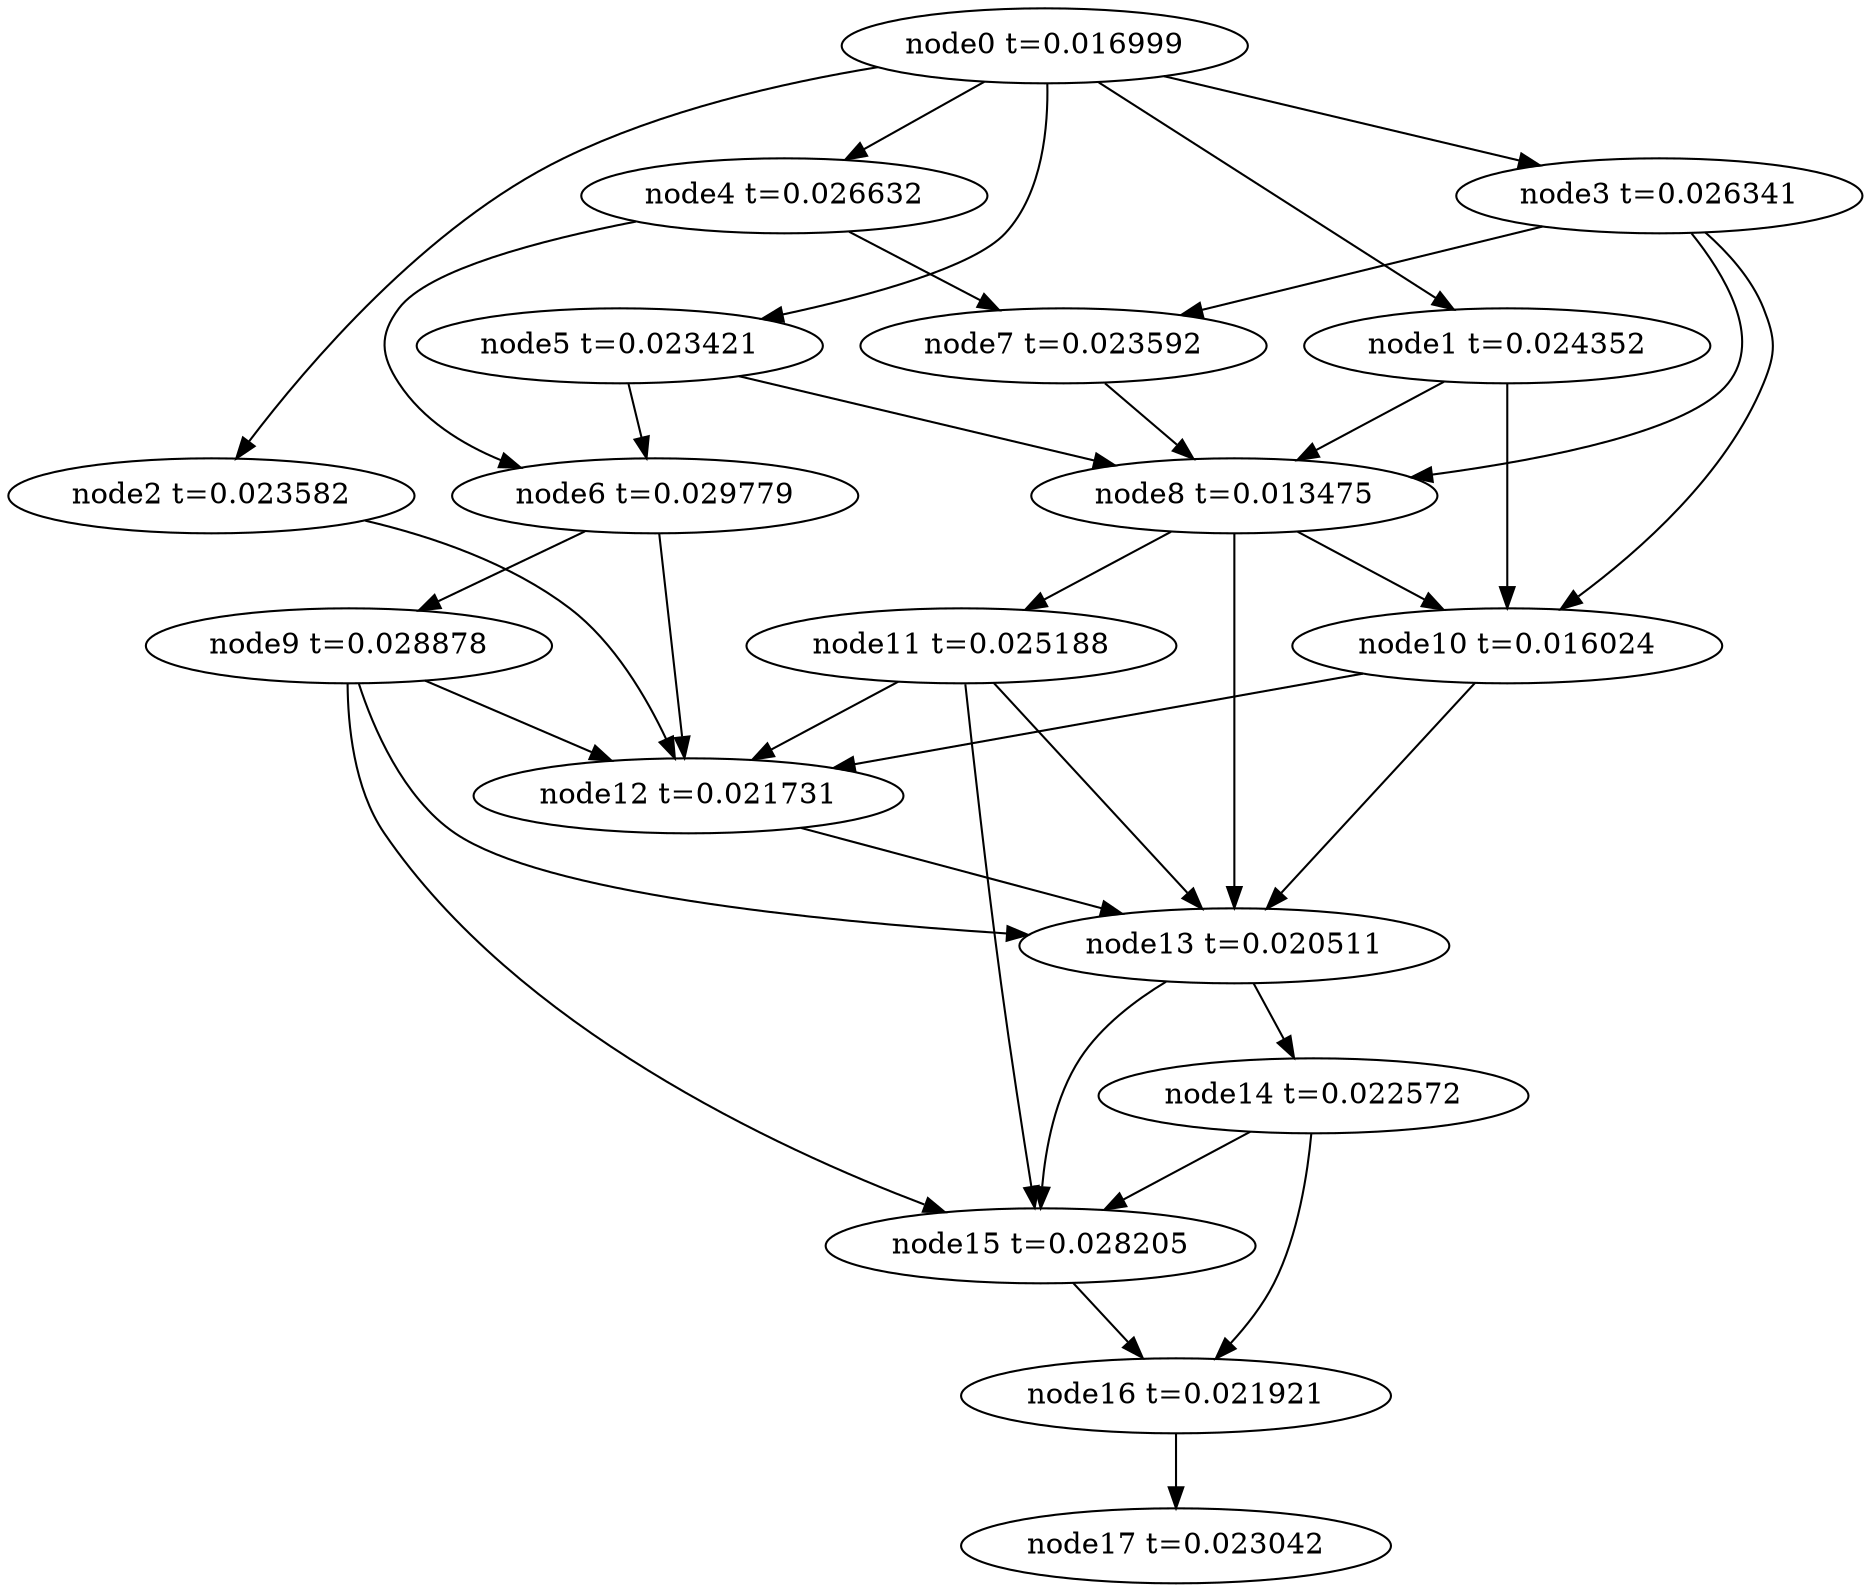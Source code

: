 digraph g{
	node17[label="node17 t=0.023042"]
	node16 -> node17
	node16[label="node16 t=0.021921"];
	node15 -> node16
	node15[label="node15 t=0.028205"];
	node14 -> node16
	node14 -> node15
	node14[label="node14 t=0.022572"];
	node13 -> node15
	node13 -> node14
	node13[label="node13 t=0.020511"];
	node12 -> node13
	node12[label="node12 t=0.021731"];
	node11 -> node15
	node11 -> node13
	node11 -> node12
	node11[label="node11 t=0.025188"];
	node10 -> node13
	node10 -> node12
	node10[label="node10 t=0.016024"];
	node9 -> node15
	node9 -> node13
	node9 -> node12
	node9[label="node9 t=0.028878"];
	node8 -> node13
	node8 -> node11
	node8 -> node10
	node8[label="node8 t=0.013475"];
	node7 -> node8
	node7[label="node7 t=0.023592"];
	node6 -> node12
	node6 -> node9
	node6[label="node6 t=0.029779"];
	node5 -> node8
	node5 -> node6
	node5[label="node5 t=0.023421"];
	node4 -> node7
	node4 -> node6
	node4[label="node4 t=0.026632"];
	node3 -> node10
	node3 -> node8
	node3 -> node7
	node3[label="node3 t=0.026341"];
	node2 -> node12
	node2[label="node2 t=0.023582"];
	node1 -> node10
	node1 -> node8
	node1[label="node1 t=0.024352"];
	node0 -> node5
	node0 -> node4
	node0 -> node3
	node0 -> node2
	node0 -> node1
	node0[label="node0 t=0.016999"];
}
